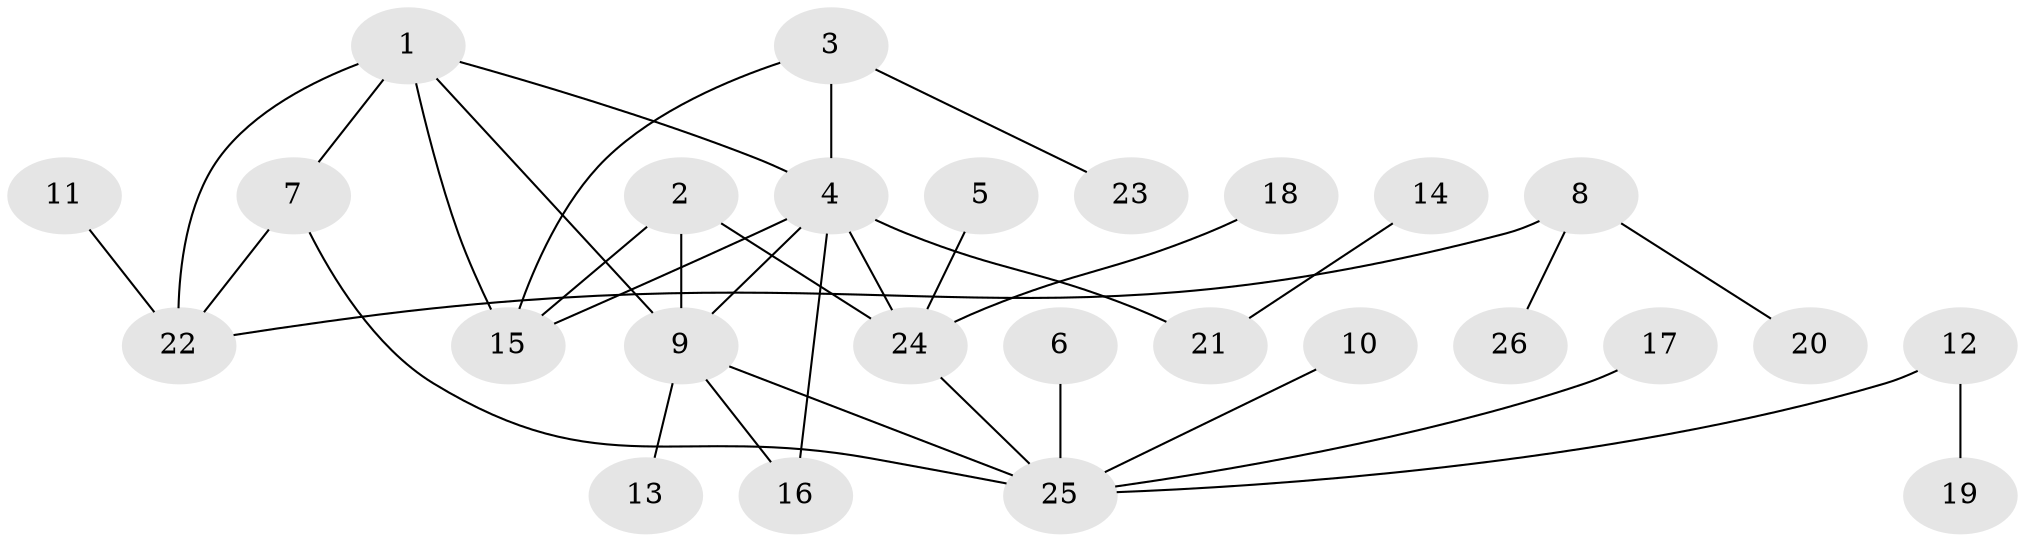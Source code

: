 // original degree distribution, {6: 0.0392156862745098, 3: 0.11764705882352941, 9: 0.0196078431372549, 4: 0.0784313725490196, 7: 0.0392156862745098, 8: 0.0196078431372549, 1: 0.5686274509803921, 2: 0.11764705882352941}
// Generated by graph-tools (version 1.1) at 2025/02/03/09/25 03:02:34]
// undirected, 26 vertices, 34 edges
graph export_dot {
graph [start="1"]
  node [color=gray90,style=filled];
  1;
  2;
  3;
  4;
  5;
  6;
  7;
  8;
  9;
  10;
  11;
  12;
  13;
  14;
  15;
  16;
  17;
  18;
  19;
  20;
  21;
  22;
  23;
  24;
  25;
  26;
  1 -- 4 [weight=1.0];
  1 -- 7 [weight=1.0];
  1 -- 9 [weight=1.0];
  1 -- 15 [weight=1.0];
  1 -- 22 [weight=1.0];
  2 -- 9 [weight=1.0];
  2 -- 15 [weight=1.0];
  2 -- 24 [weight=1.0];
  3 -- 4 [weight=1.0];
  3 -- 15 [weight=1.0];
  3 -- 23 [weight=1.0];
  4 -- 9 [weight=1.0];
  4 -- 15 [weight=1.0];
  4 -- 16 [weight=1.0];
  4 -- 21 [weight=1.0];
  4 -- 24 [weight=1.0];
  5 -- 24 [weight=1.0];
  6 -- 25 [weight=1.0];
  7 -- 22 [weight=1.0];
  7 -- 25 [weight=1.0];
  8 -- 20 [weight=1.0];
  8 -- 22 [weight=1.0];
  8 -- 26 [weight=1.0];
  9 -- 13 [weight=1.0];
  9 -- 16 [weight=1.0];
  9 -- 25 [weight=1.0];
  10 -- 25 [weight=1.0];
  11 -- 22 [weight=1.0];
  12 -- 19 [weight=1.0];
  12 -- 25 [weight=1.0];
  14 -- 21 [weight=1.0];
  17 -- 25 [weight=1.0];
  18 -- 24 [weight=1.0];
  24 -- 25 [weight=1.0];
}
